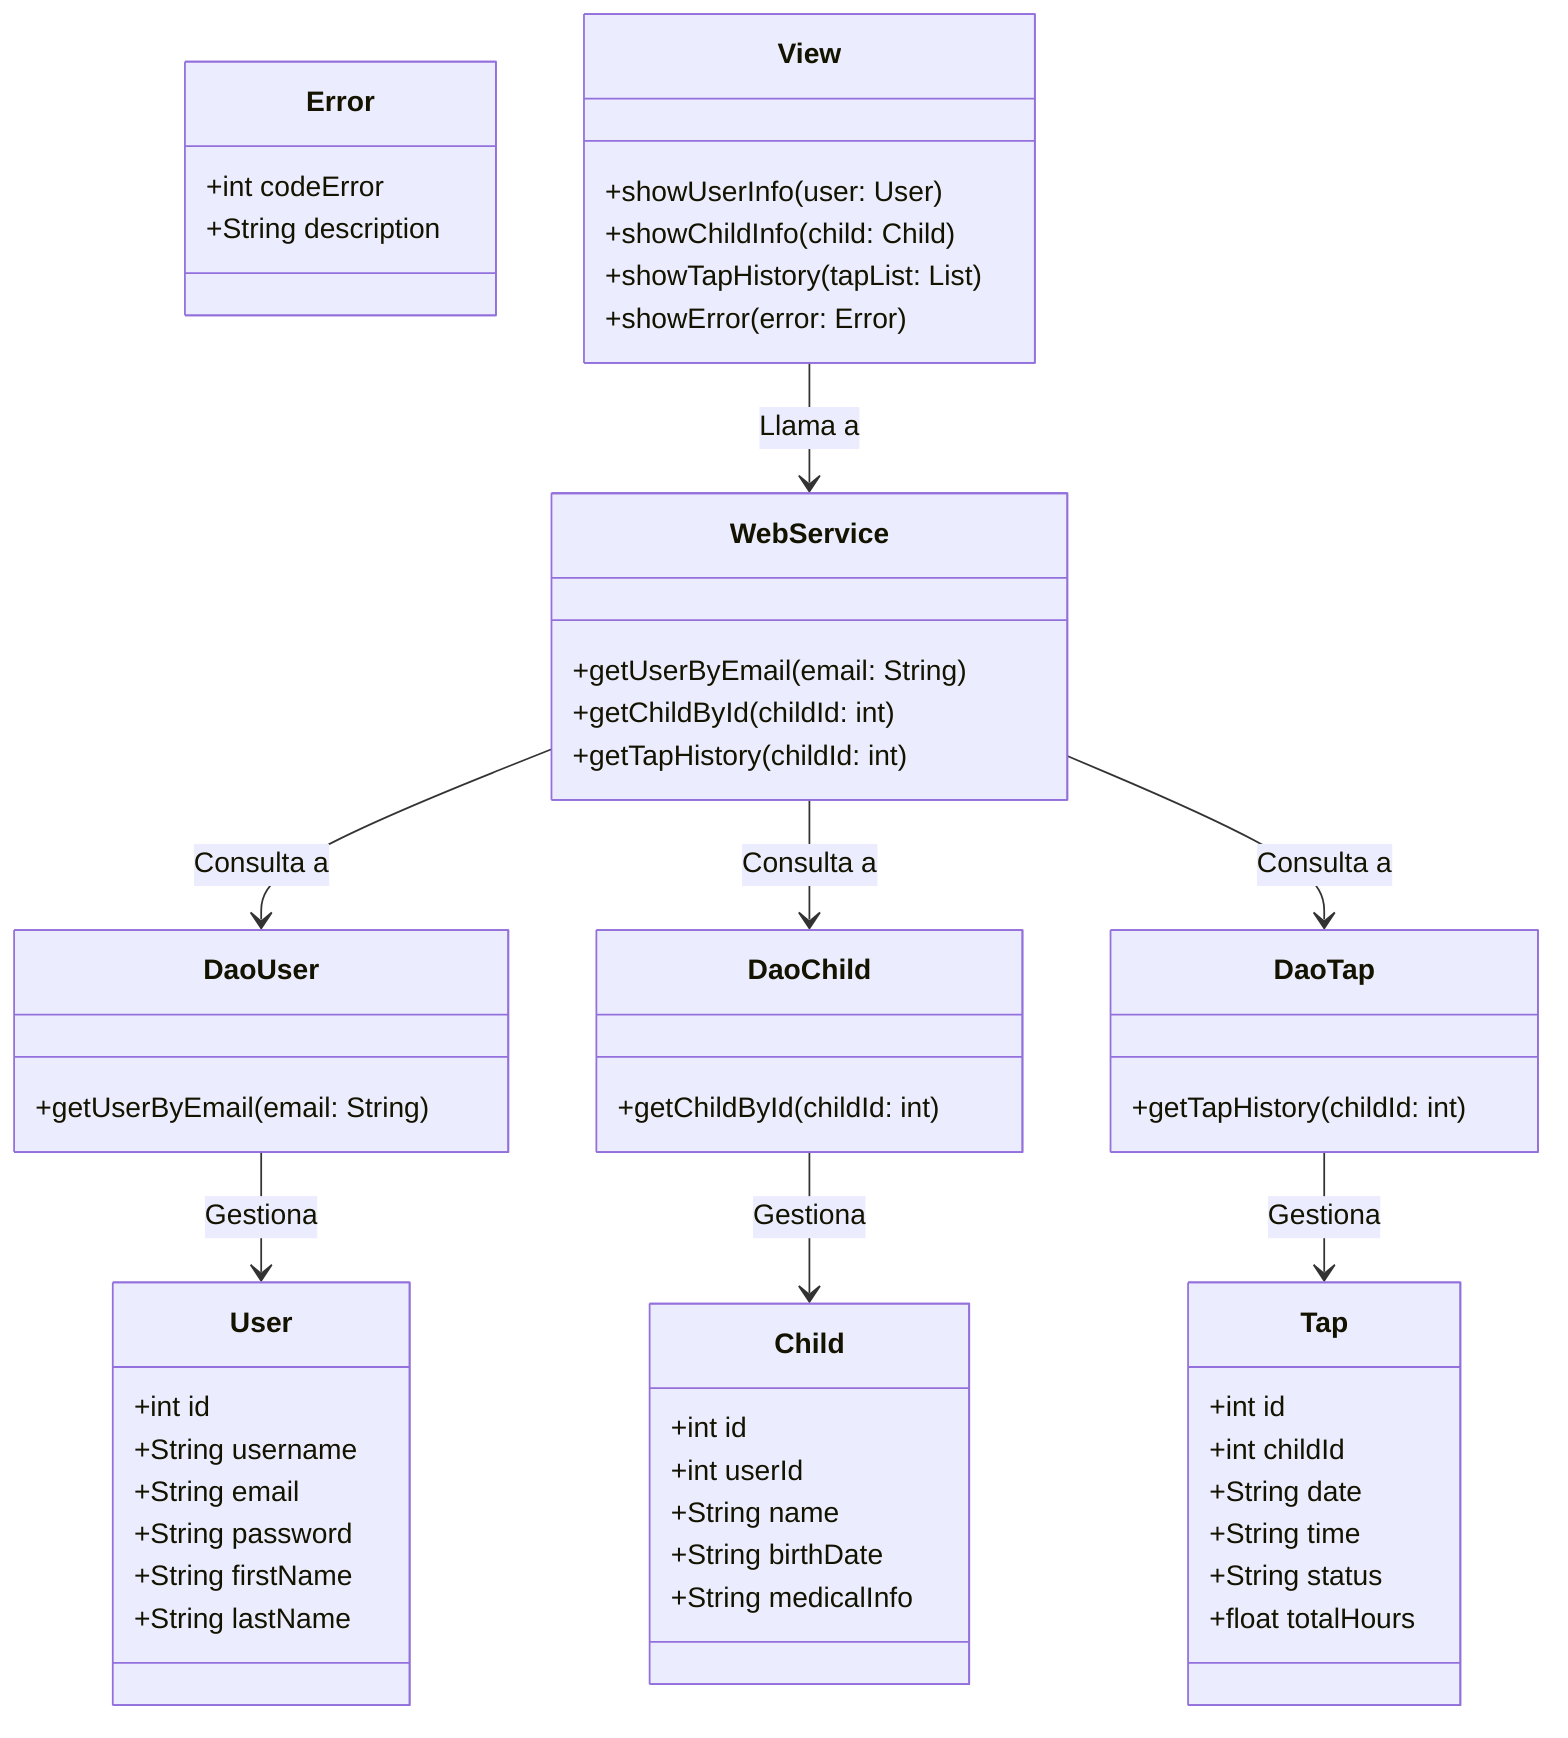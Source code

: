 classDiagram
    class User {
        +int id
        +String username
        +String email
        +String password
        +String firstName
        +String lastName
    }

    class Child {
        +int id
        +int userId
        +String name
        +String birthDate
        +String medicalInfo
    }

    class Tap {
        +int id
        +int childId
        +String date
        +String time
        +String status
        +float totalHours
    }

    class Error {
        +int codeError
        +String description
    }

    class View {
        +showUserInfo(user: User)
        +showChildInfo(child: Child)
        +showTapHistory(tapList: List<Tap>)
        +showError(error: Error)
    }

    class WebService {
        +getUserByEmail(email: String)
        +getChildById(childId: int)
        +getTapHistory(childId: int)
    }

    class DaoUser {
        +getUserByEmail(email: String)
    }

    class DaoChild {
        +getChildById(childId: int)
    }

    class DaoTap {
        +getTapHistory(childId: int)
    }

    View --> WebService : Llama a
    WebService --> DaoUser : Consulta a
    WebService --> DaoChild : Consulta a
    WebService --> DaoTap : Consulta a

    DaoUser --> User : Gestiona
    DaoChild --> Child : Gestiona
    DaoTap --> Tap : Gestiona